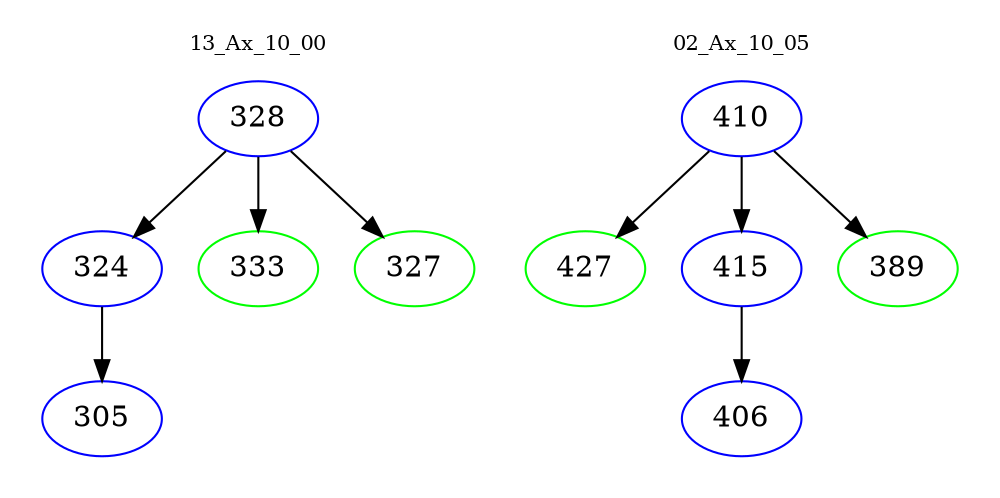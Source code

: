 digraph{
subgraph cluster_0 {
color = white
label = "13_Ax_10_00";
fontsize=10;
T0_328 [label="328", color="blue"]
T0_328 -> T0_324 [color="black"]
T0_324 [label="324", color="blue"]
T0_324 -> T0_305 [color="black"]
T0_305 [label="305", color="blue"]
T0_328 -> T0_333 [color="black"]
T0_333 [label="333", color="green"]
T0_328 -> T0_327 [color="black"]
T0_327 [label="327", color="green"]
}
subgraph cluster_1 {
color = white
label = "02_Ax_10_05";
fontsize=10;
T1_410 [label="410", color="blue"]
T1_410 -> T1_427 [color="black"]
T1_427 [label="427", color="green"]
T1_410 -> T1_415 [color="black"]
T1_415 [label="415", color="blue"]
T1_415 -> T1_406 [color="black"]
T1_406 [label="406", color="blue"]
T1_410 -> T1_389 [color="black"]
T1_389 [label="389", color="green"]
}
}
